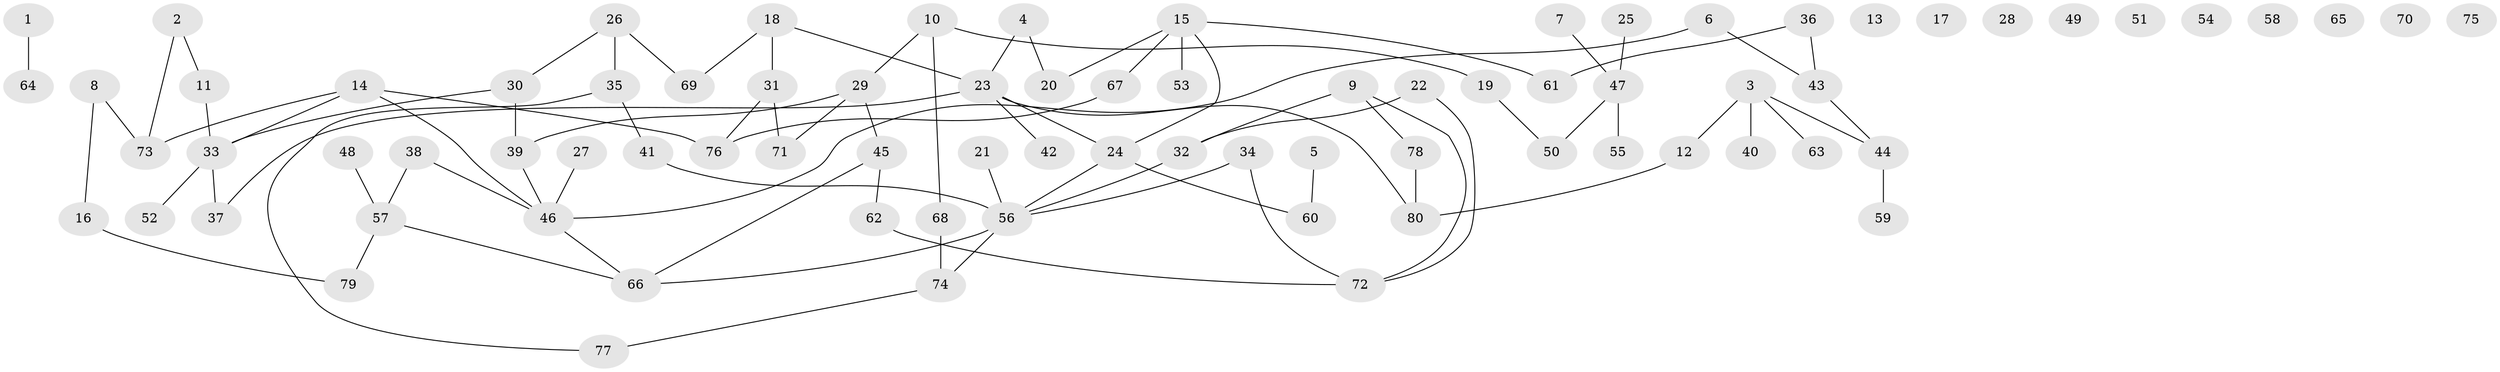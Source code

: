 // coarse degree distribution, {0: 0.2, 2: 0.18181818181818182, 3: 0.18181818181818182, 1: 0.21818181818181817, 6: 0.05454545454545454, 4: 0.09090909090909091, 5: 0.05454545454545454, 9: 0.01818181818181818}
// Generated by graph-tools (version 1.1) at 2025/41/03/06/25 10:41:20]
// undirected, 80 vertices, 88 edges
graph export_dot {
graph [start="1"]
  node [color=gray90,style=filled];
  1;
  2;
  3;
  4;
  5;
  6;
  7;
  8;
  9;
  10;
  11;
  12;
  13;
  14;
  15;
  16;
  17;
  18;
  19;
  20;
  21;
  22;
  23;
  24;
  25;
  26;
  27;
  28;
  29;
  30;
  31;
  32;
  33;
  34;
  35;
  36;
  37;
  38;
  39;
  40;
  41;
  42;
  43;
  44;
  45;
  46;
  47;
  48;
  49;
  50;
  51;
  52;
  53;
  54;
  55;
  56;
  57;
  58;
  59;
  60;
  61;
  62;
  63;
  64;
  65;
  66;
  67;
  68;
  69;
  70;
  71;
  72;
  73;
  74;
  75;
  76;
  77;
  78;
  79;
  80;
  1 -- 64;
  2 -- 11;
  2 -- 73;
  3 -- 12;
  3 -- 40;
  3 -- 44;
  3 -- 63;
  4 -- 20;
  4 -- 23;
  5 -- 60;
  6 -- 43;
  6 -- 46;
  7 -- 47;
  8 -- 16;
  8 -- 73;
  9 -- 32;
  9 -- 72;
  9 -- 78;
  10 -- 19;
  10 -- 29;
  10 -- 68;
  11 -- 33;
  12 -- 80;
  14 -- 33;
  14 -- 46;
  14 -- 73;
  14 -- 76;
  15 -- 20;
  15 -- 24;
  15 -- 53;
  15 -- 61;
  15 -- 67;
  16 -- 79;
  18 -- 23;
  18 -- 31;
  18 -- 69;
  19 -- 50;
  21 -- 56;
  22 -- 32;
  22 -- 72;
  23 -- 24;
  23 -- 37;
  23 -- 42;
  23 -- 80;
  24 -- 56;
  24 -- 60;
  25 -- 47;
  26 -- 30;
  26 -- 35;
  26 -- 69;
  27 -- 46;
  29 -- 39;
  29 -- 45;
  29 -- 71;
  30 -- 33;
  30 -- 39;
  31 -- 71;
  31 -- 76;
  32 -- 56;
  33 -- 37;
  33 -- 52;
  34 -- 56;
  34 -- 72;
  35 -- 41;
  35 -- 77;
  36 -- 43;
  36 -- 61;
  38 -- 46;
  38 -- 57;
  39 -- 46;
  41 -- 56;
  43 -- 44;
  44 -- 59;
  45 -- 62;
  45 -- 66;
  46 -- 66;
  47 -- 50;
  47 -- 55;
  48 -- 57;
  56 -- 66;
  56 -- 74;
  57 -- 66;
  57 -- 79;
  62 -- 72;
  67 -- 76;
  68 -- 74;
  74 -- 77;
  78 -- 80;
}
